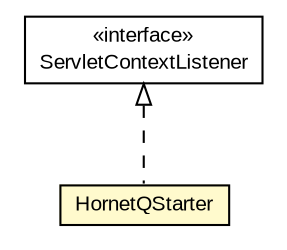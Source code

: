 #!/usr/local/bin/dot
#
# Class diagram 
# Generated by UMLGraph version R5_6-24-gf6e263 (http://www.umlgraph.org/)
#

digraph G {
	edge [fontname="arial",fontsize=10,labelfontname="arial",labelfontsize=10];
	node [fontname="arial",fontsize=10,shape=plaintext];
	nodesep=0.25;
	ranksep=0.5;
	// org.miloss.fgsms.auxsrv.HornetQStarter
	c681821 [label=<<table title="org.miloss.fgsms.auxsrv.HornetQStarter" border="0" cellborder="1" cellspacing="0" cellpadding="2" port="p" bgcolor="lemonChiffon" href="./HornetQStarter.html">
		<tr><td><table border="0" cellspacing="0" cellpadding="1">
<tr><td align="center" balign="center"> HornetQStarter </td></tr>
		</table></td></tr>
		</table>>, URL="./HornetQStarter.html", fontname="arial", fontcolor="black", fontsize=10.0];
	//org.miloss.fgsms.auxsrv.HornetQStarter implements javax.servlet.ServletContextListener
	c681905:p -> c681821:p [dir=back,arrowtail=empty,style=dashed];
	// javax.servlet.ServletContextListener
	c681905 [label=<<table title="javax.servlet.ServletContextListener" border="0" cellborder="1" cellspacing="0" cellpadding="2" port="p" href="http://java.sun.com/j2se/1.4.2/docs/api/javax/servlet/ServletContextListener.html">
		<tr><td><table border="0" cellspacing="0" cellpadding="1">
<tr><td align="center" balign="center"> &#171;interface&#187; </td></tr>
<tr><td align="center" balign="center"> ServletContextListener </td></tr>
		</table></td></tr>
		</table>>, URL="http://java.sun.com/j2se/1.4.2/docs/api/javax/servlet/ServletContextListener.html", fontname="arial", fontcolor="black", fontsize=10.0];
}

